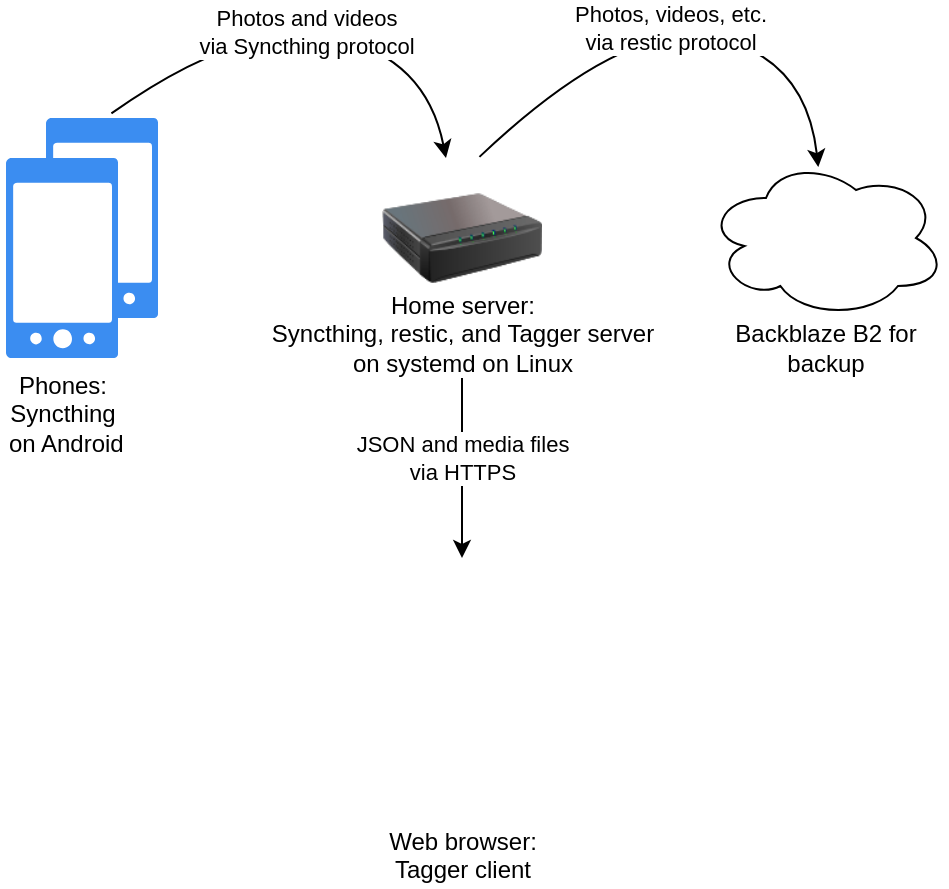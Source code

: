 <mxfile version="14.6.0" type="device"><diagram id="gFQIqcE-oeb4G5Hq2tQq" name="Page-1"><mxGraphModel dx="1177" dy="658" grid="1" gridSize="10" guides="1" tooltips="1" connect="1" arrows="1" fold="1" page="1" pageScale="1" pageWidth="850" pageHeight="1100" math="0" shadow="0"><root><mxCell id="0"/><mxCell id="1" parent="0"/><mxCell id="tL3LlY7YkKLHCdLjrWq5-3" value="" style="html=1;aspect=fixed;strokeColor=none;shadow=0;align=center;verticalAlign=top;fillColor=#3B8DF1;shape=mxgraph.gcp2.phone_android" vertex="1" parent="1"><mxGeometry x="300" y="210" width="56" height="100" as="geometry"/></mxCell><mxCell id="tL3LlY7YkKLHCdLjrWq5-4" value="" style="rounded=0;whiteSpace=wrap;html=1;strokeColor=none;" vertex="1" parent="1"><mxGeometry x="280" y="240" width="56" height="80" as="geometry"/></mxCell><mxCell id="tL3LlY7YkKLHCdLjrWq5-2" value="&lt;div&gt;Phones:&lt;/div&gt;&lt;div&gt;Syncthing&lt;br&gt;&lt;/div&gt;&amp;nbsp;on Android" style="html=1;aspect=fixed;strokeColor=none;shadow=0;align=center;verticalAlign=top;fillColor=#3B8DF1;shape=mxgraph.gcp2.phone_android;spacingTop=100;" vertex="1" parent="1"><mxGeometry x="280" y="230" width="56" height="100" as="geometry"/></mxCell><mxCell id="tL3LlY7YkKLHCdLjrWq5-7" value="&lt;div&gt;Web browser:&lt;/div&gt;&lt;div&gt;Tagger client&lt;br&gt;&lt;/div&gt;" style="shape=image;html=1;verticalAlign=top;verticalLabelPosition=bottom;labelBackgroundColor=#ffffff;imageAspect=0;aspect=fixed;image=https://cdn0.iconfinder.com/data/icons/picons-social/57/72-firefox-2-128.png" vertex="1" parent="1"><mxGeometry x="444" y="430" width="128" height="128" as="geometry"/></mxCell><mxCell id="tL3LlY7YkKLHCdLjrWq5-9" value="&lt;div&gt;Photos and videos&lt;/div&gt;&lt;div&gt;via Syncthing protocol&lt;br&gt;&lt;/div&gt;" style="curved=1;endArrow=classic;html=1;exitX=0.584;exitY=-0.023;exitDx=0;exitDy=0;exitPerimeter=0;" edge="1" parent="1" source="tL3LlY7YkKLHCdLjrWq5-3" target="tL3LlY7YkKLHCdLjrWq5-5"><mxGeometry width="50" height="50" relative="1" as="geometry"><mxPoint x="460" y="430" as="sourcePoint"/><mxPoint x="634" y="219" as="targetPoint"/><Array as="points"><mxPoint x="400" y="160"/><mxPoint x="490" y="180"/></Array></mxGeometry></mxCell><mxCell id="tL3LlY7YkKLHCdLjrWq5-10" value="Backblaze B2 for backup" style="ellipse;shape=cloud;whiteSpace=wrap;html=1;spacingTop=110;" vertex="1" parent="1"><mxGeometry x="630" y="230" width="120" height="80" as="geometry"/></mxCell><mxCell id="tL3LlY7YkKLHCdLjrWq5-11" value="&lt;div&gt;Photos, videos, etc.&lt;br&gt;&lt;/div&gt;&lt;div&gt;via restic protocol&lt;br&gt;&lt;/div&gt;" style="curved=1;endArrow=classic;html=1;entryX=0.468;entryY=0.057;entryDx=0;entryDy=0;entryPerimeter=0;exitX=0.609;exitY=-0.007;exitDx=0;exitDy=0;exitPerimeter=0;" edge="1" parent="1" source="tL3LlY7YkKLHCdLjrWq5-5" target="tL3LlY7YkKLHCdLjrWq5-10"><mxGeometry width="50" height="50" relative="1" as="geometry"><mxPoint x="460" y="430" as="sourcePoint"/><mxPoint x="510" y="380" as="targetPoint"/><Array as="points"><mxPoint x="590" y="160"/><mxPoint x="680" y="180"/></Array></mxGeometry></mxCell><mxCell id="tL3LlY7YkKLHCdLjrWq5-12" value="&lt;div&gt;JSON and media files&lt;/div&gt;&lt;div&gt;via HTTPS&lt;br&gt;&lt;/div&gt;" style="endArrow=classic;html=1;exitX=0.5;exitY=1;exitDx=0;exitDy=0;spacingTop=20;" edge="1" parent="1" source="tL3LlY7YkKLHCdLjrWq5-5" target="tL3LlY7YkKLHCdLjrWq5-7"><mxGeometry width="50" height="50" relative="1" as="geometry"><mxPoint x="460" y="430" as="sourcePoint"/><mxPoint x="510" y="380" as="targetPoint"/></mxGeometry></mxCell><mxCell id="tL3LlY7YkKLHCdLjrWq5-5" value="&lt;div&gt;Home server:&lt;/div&gt;&lt;div&gt;Syncthing, restic, and Tagger server&lt;/div&gt;&lt;div&gt;on systemd on Linux&lt;br&gt;&lt;/div&gt;" style="image;html=1;image=img/lib/clip_art/networking/Print_Server_128x128.png;labelBorderColor=none;labelBackgroundColor=#FFFFFF;spacingTop=-20;" vertex="1" parent="1"><mxGeometry x="468" y="230" width="80" height="80" as="geometry"/></mxCell></root></mxGraphModel></diagram></mxfile>